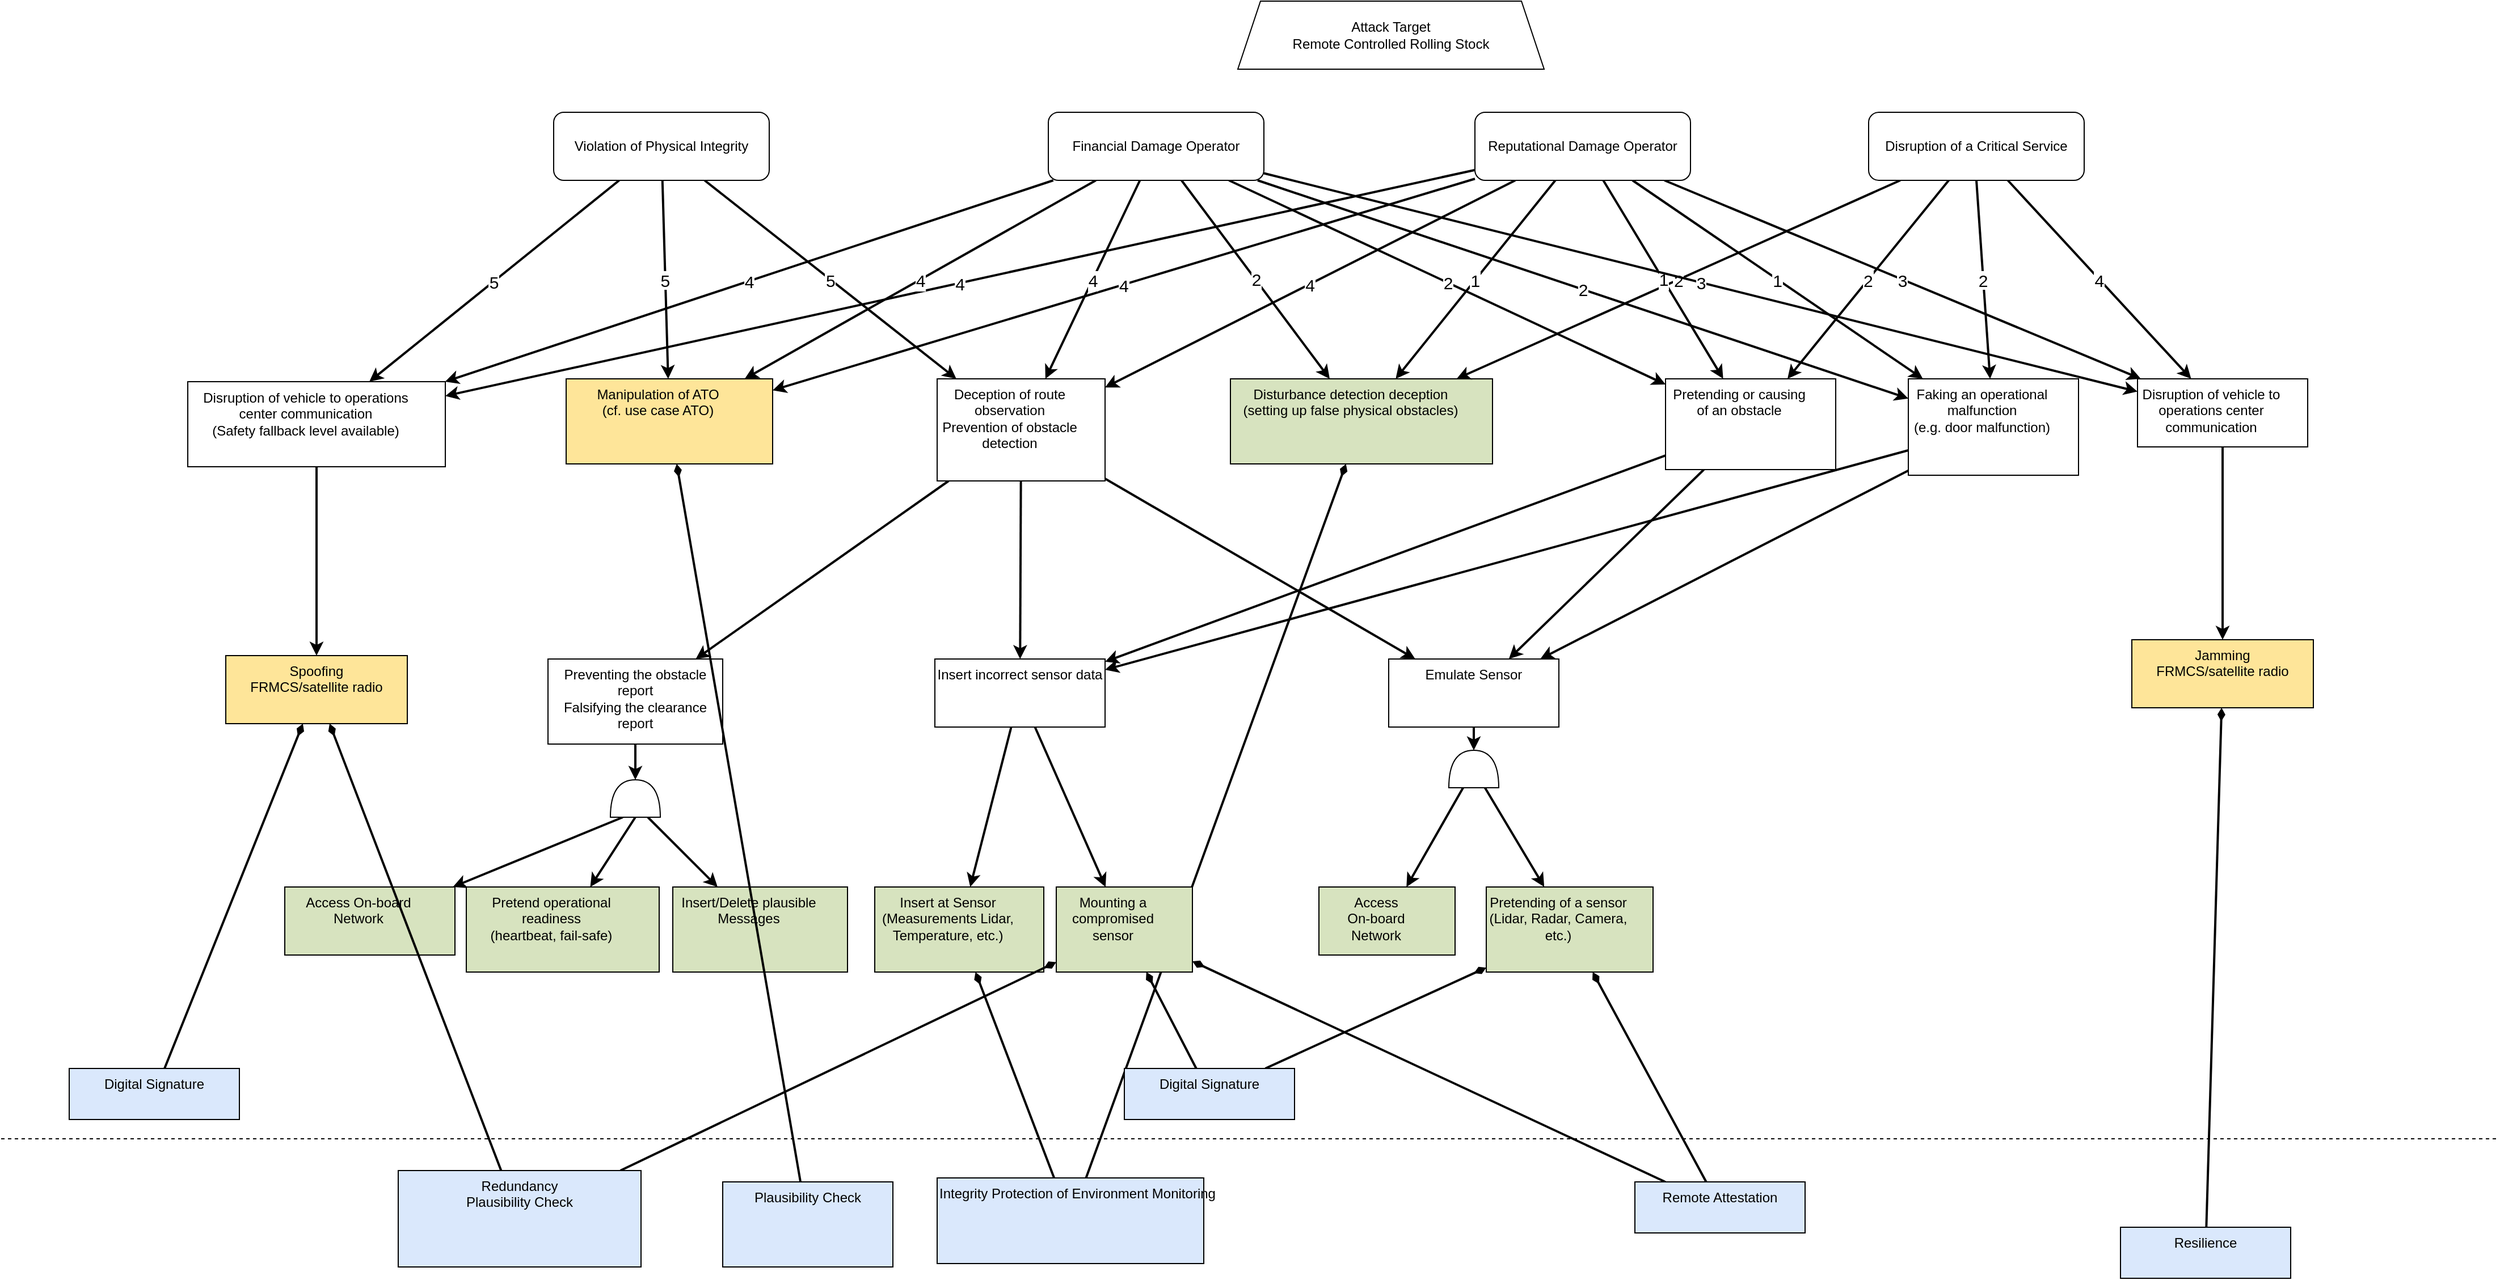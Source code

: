 <mxfile compressed="false" version="22.1.16" type="device">
  <diagram id="18T-zkGLtZhJzbRKgW8F" name="Seite-1">
    <mxGraphModel dx="1434" dy="836" grid="1" gridSize="10" guides="1" tooltips="1" connect="1" arrows="1" fold="1" page="1" pageScale="1" pageWidth="1169" pageHeight="827" math="0" shadow="0">
      <root>
        <object tooltip="" id="0">
          <ag_global_attributes>
            <ag_global_attribute name="Resources" value="" iconName="hammer" min="0" max="5" />
            <ag_global_attribute name="Knowledge" value="" iconName="lightbulb" min="0" max="5" />
            <ag_global_attribute name="Location" value="" iconName="map_pin_ellipse" min="0" max="1" />
            <ag_global_attribute name="Impact" value="" iconName="flame" min="0" max="5" />
          </ag_global_attributes>
          <ag_attributes />
          <ag_computed_attributes />
          <ag_aggregation_functions>
            <ag_aggregation_function name="default" id="6b1d22791hih8" default="activity_w;link" fn="function (collection) { &#10;    var result = null; &#10;    if (collection.childAttributes.length == 1) { &#10;        result = collection.childAttributes[0].attributes;&#10;        result._marking = collection.childAttributes[0].id;&#10;    } else { &#10;        var candidates = []; &#10;        var worstValue = 0; &#10;        collection.childAttributes.forEach(function(child) { &#10;            var value = parseInt(child.computedAttribute); &#10;            if (value &gt; worstValue) { &#10;                worstValue = value; &#10;                candidates = []; &#10;                candidates.push(child); &#10;            } else if (value == worstValue) { &#10;                candidates.push(child); &#10;            } &#10;        }); &#10;        var tiebreaker = function(candidates, name, max) { &#10;            var min_value = max; &#10;            candidates.forEach(function(node) { &#10;                min_value = Math.min(min_value, node.attributes[name]); &#10;            }); &#10;            result = []; &#10;            candidates.forEach(function(node) { &#10;                if (node.attributes[name] == min_value) { &#10;                    result.push(node); &#10;                } &#10;            }); &#10;            return result; &#10;        }; &#10;        if (candidates.length &gt; 1) { &#10;            candidates = tiebreaker(candidates, &quot;Resources&quot;, collection.globalAttributes[&quot;Resources&quot;].max); &#10;            if (candidates.length &gt; 1) { &#10;                candidates = tiebreaker(candidates, &quot;Knowledge&quot;, collection.globalAttributes[&quot;Knowledge&quot;].max); &#10;            } &#10;        } &#10;        result = candidates[0].attributes;&#10;        result._marking = candidates[0].id;&#10;    } &#10;    return result; &#10;}" />
            <ag_aggregation_function name="AND" id="gf0d4f199018" default="and" fn="function (collection) { &#10;    var result = {}; &#10;    var ids = [];&#10;    collection.childAttributes.forEach(function(child) { &#10;    for (var attribute in child.attributes) { &#10;            if (attribute in result) { &#10;                result[attribute] += parseInt(child.attributes[attribute]); &#10;            } else { &#10;                result[attribute] = parseInt(child.attributes[attribute]); &#10;            } &#10;        }&#10;        ids.push(child.id);&#10;    }); &#10;    for (var attribute in result) { &#10;        if (attribute in collection.globalAttributes) { &#10;            result[attribute] = Math.min(collection.globalAttributes[attribute].max, result[attribute]); &#10;        } &#10;    }&#10;    result._marking = ids.join(&quot;;&quot;);&#10;    return result; &#10;}" />
            <ag_aggregation_function name="Security Control" id="73f575i0ghij5" default="activity_g;activity_y" fn="function (collection) { &#10;    var result = {}; &#10;    for (var attribute in collection.localAttributes) { &#10;        result[attribute] = parseInt(collection.localAttributes[attribute]); &#10;    } &#10;    collection.childAttributes.forEach(function(child) { &#10;        for (var attribute in child.attributes) { &#10;            if (attribute in collection.globalAttributes) { &#10;                if (attribute in result) { &#10;                    result[attribute] += parseInt(child.attributes[attribute]); &#10;                } &#10;            } &#10;        } &#10;    }); &#10;    for (var attribute in result) { &#10;        if (attribute in collection.globalAttributes) { &#10;            result[attribute] = Math.min(collection.globalAttributes[attribute].max, result[attribute]); &#10;        } &#10;    } &#10;    return result; &#10;}" />
            <ag_aggregation_function name="Risk" id="egf49jfgj408" default="consequence" fn="function (collection) {  &#10;    var maxRisk = &quot;L&quot;; &#10;    var matrix = [ &#10;        [&quot;L&quot;, &quot;L&quot;, &quot;L&quot;, &quot;L&quot;, &quot;L&quot;], &#10;        [&quot;L&quot;, &quot;L&quot;, &quot;M&quot;, &quot;M&quot;, &quot;M&quot;], &#10;        [&quot;L&quot;, &quot;M&quot;, &quot;M&quot;, &quot;S&quot;, &quot;S&quot;], &#10;        [&quot;L&quot;, &quot;M&quot;, &quot;S&quot;, &quot;V&quot;, &quot;V&quot;], &#10;        [&quot;L&quot;, &quot;M&quot;, &quot;S&quot;, &quot;V&quot;, &quot;V&quot;], &#10;    ];&#10;    var updatedImpacts = [];&#10;    var ids = [];&#10; &#10;    var compareRisk = function(risk1, risk2) { &#10;        /*&#10;        * Returns:&#10;        *  - Null: if one of the parameters is not a character representing a risk&#10;        *  - Negativ integer: if risk1 &lt; risk2&#10;        *  - Zero: if risks are equal&#10;        *  - Positive integer: if risk1 &gt; risk2&#10;        */&#10;        var values = [&quot;L&quot;, &quot;M&quot;, &quot;S&quot;, &quot;V&quot;]; &#10;        var index_risk1 = values.indexOf(risk1); &#10;        var index_risk2 = values.indexOf(risk2); &#10; &#10;        if (index_risk1 == -1 || index_risk2 == -1) { &#10;            return null; &#10;        } &#10;        return index_risk1 - index_risk2; &#10; &#10;    } &#10;     &#10;    collection.childAttributes.forEach(function(child) {  &#10;        var impact = 1;  &#10;        if (child.edgeWeight !== null) {  &#10;            impact = parseInt(child.edgeWeight);  &#10;        }&#10;        var _impact = parseInt(child.attributes._impact) || 0;&#10;        impact = Math.max(impact - _impact, 1);&#10;        updatedImpacts.push(child.id + ':' + impact);&#10;        var af = parseInt(child.computedAttribute) || parseInt(child.attributes._af);&#10;        risk = matrix[af - 1][impact - 1];&#10;        result = compareRisk(risk, maxRisk);&#10;        if (result &gt; 0) { &#10;            maxRisk = risk;&#10;            ids = [child.id];&#10;        } else if (result == 0){&#10;            ids.push(child.id);&#10;        }&#10;    });  &#10;  &#10;    var result = {'_risk': maxRisk, &quot;_marking&quot;: ids.join(&quot;;&quot;)};&#10;    if (updatedImpacts.length &gt; 0) {&#10;        result._weight = updatedImpacts.join(';');&#10;    }&#10;    return result;&#10;}" />
            <ag_aggregation_function name="Impact" id="397423adceb0f" default="" fn="function(collection) {&#10;    var impact = 0;&#10;    var result = {}&#10;    &#10;    collection.childAttributes.forEach(function(child) {&#10;        if (&quot;Impact&quot; in child.attributes) {&#10;            impact += parseInt(child.attributes[&quot;Impact&quot;]);&#10;        } else if (&quot;Resources&quot; in child.attributes &amp;&amp; &quot;Knowledge&quot; in child.attributes &amp;&amp; &quot;Location&quot; in child.attributes) {&#10;            result._af = child.computedAttribute&#10;            result._marking = child.id;&#10;        }&#10;    });&#10;    result._impact = Math.min(impact, collection.globalAttributes[&quot;Impact&quot;].max);&#10;    &#10;    return result;&#10;}" />
          </ag_aggregation_functions>
          <ag_computed_attributes_functions>
            <ag_computed_attributes_function name="default" id="dbg60ff69g9a" default="activity_w;activity_g;activity_y" fn="function (collection) { &#10;    var colorMatrix = {&#10;        5: {&quot;fillColor&quot;: &quot;#cc0000&quot;, &quot;fontColor&quot;: &quot;#ffffff&quot;},&#10;        4: {&quot;fillColor&quot;: &quot;#ff4000&quot;, &quot;fontColor&quot;: &quot;#ffffff&quot;},&#10;        3: {&quot;fillColor&quot;: &quot;#ffdd00&quot;, &quot;fontColor&quot;: &quot;#000000&quot;},&#10;        2: {&quot;fillColor&quot;: &quot;#d4ff00&quot;, &quot;fontColor&quot;: &quot;#000000&quot;},&#10;        1: {&quot;fillColor&quot;: &quot;#40ff00&quot;, &quot;fontColor&quot;: &quot;#000000&quot;}&#10;    }&#10;    var matrix = [ &#10;        [5, 5, 4, 3, 2], &#10;        [5, 4, 4, 3, 2], &#10;        [5, 4, 4, 3, 2], &#10;        [4, 3, 3, 2, 1], &#10;        [3, 2, 2, 1, 1], &#10;    ];&#10;    var result = {};&#10;    &#10;    if (&quot;Knowledge&quot; in collection.cellAttributes &amp;&amp; &quot;Resources&quot; in collection.cellAttributes) {&#10;        var knowledgeIndex = parseInt(collection.cellAttributes[&quot;Knowledge&quot;]) - 1; &#10;        var resourcesIndex = parseInt(collection.cellAttributes[&quot;Resources&quot;]) - 1;&#10;        &#10;        var value = Math.min(5, &#10;            Math.max(collection.globalAttributes[&quot;Location&quot;].max, &#10;                Math.max( matrix[knowledgeIndex][resourcesIndex] - parseInt(collection.cellAttributes[&quot;Location&quot;])) &#10;            ));&#10;        result = colorMatrix[value] || result;&#10;        result[&quot;value&quot;] = value;&#10;    }&#10;    &#10;    return result;&#10;}" />
            <ag_computed_attributes_function name="Risk" id="6c831697g9i0a" default="" fn="function(collection){&#10;    var riskMatrix = {&#10;        &quot;V&quot;: {&quot;fillColor&quot;: &quot;#cc0000&quot;, &quot;fontColor&quot;: &quot;#ffffff&quot;},&#10;        &quot;S&quot;: {&quot;fillColor&quot;: &quot;#ff4000&quot;, &quot;fontColor&quot;: &quot;#ffffff&quot;},&#10;        &quot;M&quot;: {&quot;fillColor&quot;: &quot;#ffdd00&quot;, &quot;fontColor&quot;: &quot;#000000&quot;},&#10;        &quot;L&quot;: {&quot;fillColor&quot;: &quot;#40ff00&quot;, &quot;fontColor&quot;: &quot;#000000&quot;},&#10;    };&#10;    var result = {};&#10;    &#10;    if (&quot;_risk&quot; in collection.cellAttributes) {&#10;        var risk = collection.cellAttributes[&quot;_risk&quot;];&#10;        result = riskMatrix[risk] || result;&#10;        result[&quot;value&quot;] = risk;&#10;    }&#10;    &#10;    return result; &#10;}" />
          </ag_computed_attributes_functions>
          <mxCell />
        </object>
        <object id="1">
          <ag_attributes />
          <ag_computed_attributes />
          <mxCell parent="0" />
        </object>
        <object label="Attack Target&#10;Remote Controlled Rolling Stock" id="mxATmi012RiIu9O2vkhX-1">
          <ag_attributes />
          <ag_computed_attributes />
          <mxCell style="shape=trapezoid;perimeter=trapezoidPerimeter;whiteSpace=wrap;fixedSize=1;" parent="1" vertex="1">
            <mxGeometry x="1150" y="37" width="270" height="60" as="geometry" />
          </mxCell>
        </object>
        <object id="jjqHPBLe786R-txHyVQs-14">
          <ag_attributes />
          <ag_computed_attributes />
          <mxCell style="edgeStyle=none;rounded=0;orthogonalLoop=1;jettySize=auto;html=1;strokeWidth=2;startArrow=diamondThin;startFill=1;endArrow=none;endFill=0;strokeColor=#000000;" parent="1" source="mxATmi012RiIu9O2vkhX-2" target="jjqHPBLe786R-txHyVQs-13" edge="1">
            <mxGeometry relative="1" as="geometry" />
          </mxCell>
        </object>
        <object label="Disturbance detection deception (setting up false physical obstacles)" Resources="1" Knowledge="1" Location="1" id="mxATmi012RiIu9O2vkhX-2">
          <ag_attributes label="NaN" Resources="4" Knowledge="3" Location="1" />
          <ag_computed_attributes fillColor="#d4ff00" fontColor="#000000" value="2" />
          <ag_computed_attributes_function_reference ag_computed_attributes_function_reference="dbg60ff69g9a" />
          <ag_aggregation_function_reference ag_aggregation_function_reference="73f575i0ghij5" />
          <mxCell style="rounded=0;whiteSpace=wrap;fillColor=#d7e3bf;shape=attackgraphs.node;verticalAlign=top;spacingRight=20;" parent="1" vertex="1">
            <mxGeometry x="1143.5" y="370" width="231" height="75" as="geometry" />
          </mxCell>
        </object>
        <object id="C86PUB9HSNDWb6o74AGg-10">
          <ag_attributes />
          <ag_computed_attributes />
          <mxCell style="edgeStyle=none;rounded=0;orthogonalLoop=1;jettySize=auto;html=1;strokeWidth=2;strokeColor=#000000;" parent="1" source="mxATmi012RiIu9O2vkhX-3" target="mxATmi012RiIu9O2vkhX-34" edge="1">
            <mxGeometry relative="1" as="geometry" />
          </mxCell>
        </object>
        <object id="C86PUB9HSNDWb6o74AGg-11">
          <ag_attributes />
          <ag_computed_attributes />
          <mxCell style="edgeStyle=none;rounded=0;orthogonalLoop=1;jettySize=auto;html=1;strokeWidth=2;strokeColor=#000000;" parent="1" source="mxATmi012RiIu9O2vkhX-3" target="_hXKhvRjGUk6XDiFUar--5" edge="1">
            <mxGeometry relative="1" as="geometry" />
          </mxCell>
        </object>
        <object label="Faking an operational malfunction&#10;(e.g. door malfunction)" id="mxATmi012RiIu9O2vkhX-3">
          <ag_attributes label="NaN" Resources="5" Knowledge="5" Location="0" _marking="mxATmi012RiIu9O2vkhX-34" />
          <ag_computed_attributes fillColor="#40ff00" fontColor="#000000" value="1" />
          <ag_aggregation_function_reference ag_aggregation_function_reference="6b1d22791hih8" />
          <ag_computed_attributes_function_reference ag_computed_attributes_function_reference="dbg60ff69g9a" />
          <mxCell style="rounded=0;whiteSpace=wrap;shape=attackgraphs.node;verticalAlign=top;spacingRight=20;" parent="1" vertex="1">
            <mxGeometry x="1741" y="370" width="150" height="85" as="geometry" />
          </mxCell>
        </object>
        <object id="mxATmi012RiIu9O2vkhX-33">
          <ag_attributes />
          <ag_computed_attributes />
          <mxCell style="edgeStyle=none;rounded=0;orthogonalLoop=1;jettySize=auto;strokeWidth=2;strokeColor=#000000;" parent="1" source="mxATmi012RiIu9O2vkhX-4" target="mxATmi012RiIu9O2vkhX-32" edge="1">
            <mxGeometry relative="1" as="geometry" />
          </mxCell>
        </object>
        <object label="Disruption of vehicle to operations center communication&#10;(Safety fallback level available)" id="mxATmi012RiIu9O2vkhX-4">
          <ag_attributes label="NaN" Resources="5" Knowledge="5" Location="1" _marking="mxATmi012RiIu9O2vkhX-32" />
          <ag_computed_attributes fillColor="#40ff00" fontColor="#000000" value="1" />
          <ag_aggregation_function_reference ag_aggregation_function_reference="6b1d22791hih8" />
          <ag_computed_attributes_function_reference ag_computed_attributes_function_reference="dbg60ff69g9a" />
          <mxCell style="rounded=0;whiteSpace=wrap;shape=attackgraphs.node;verticalAlign=top;spacingRight=20;" parent="1" vertex="1">
            <mxGeometry x="224.5" y="372.5" width="227" height="75" as="geometry" />
          </mxCell>
        </object>
        <object id="mxATmi012RiIu9O2vkhX-31">
          <ag_attributes />
          <ag_computed_attributes />
          <mxCell style="edgeStyle=none;rounded=0;orthogonalLoop=1;jettySize=auto;strokeWidth=2;strokeColor=#000000;" parent="1" source="mxATmi012RiIu9O2vkhX-5" target="mxATmi012RiIu9O2vkhX-30" edge="1">
            <mxGeometry relative="1" as="geometry" />
          </mxCell>
        </object>
        <object label="Disruption of vehicle to operations center communication" id="mxATmi012RiIu9O2vkhX-5">
          <ag_attributes label="NaN" Resources="4" Knowledge="5" Location="1" _marking="mxATmi012RiIu9O2vkhX-30" />
          <ag_computed_attributes fillColor="#40ff00" fontColor="#000000" value="1" />
          <ag_aggregation_function_reference ag_aggregation_function_reference="6b1d22791hih8" />
          <ag_computed_attributes_function_reference ag_computed_attributes_function_reference="dbg60ff69g9a" />
          <mxCell style="rounded=0;whiteSpace=wrap;shape=attackgraphs.node;verticalAlign=top;spacingRight=20;" parent="1" vertex="1">
            <mxGeometry x="1943" y="370" width="150" height="60" as="geometry" />
          </mxCell>
        </object>
        <object label="2" id="mxATmi012RiIu9O2vkhX-7">
          <ag_attributes />
          <ag_computed_attributes />
          <mxCell style="rounded=0;orthogonalLoop=1;jettySize=auto;exitX=0.5;exitY=1;exitDx=0;exitDy=0;strokeWidth=2;fontSize=15;strokeColor=#000000;" parent="1" source="mxATmi012RiIu9O2vkhX-6" target="mxATmi012RiIu9O2vkhX-3" edge="1">
            <mxGeometry relative="1" as="geometry" />
          </mxCell>
        </object>
        <object label="2" id="mxATmi012RiIu9O2vkhX-11">
          <ag_attributes />
          <ag_computed_attributes />
          <mxCell style="edgeStyle=none;rounded=0;orthogonalLoop=1;jettySize=auto;strokeWidth=2;fontSize=15;strokeColor=#000000;" parent="1" source="mxATmi012RiIu9O2vkhX-6" target="mxATmi012RiIu9O2vkhX-2" edge="1">
            <mxGeometry relative="1" as="geometry" />
          </mxCell>
        </object>
        <object label="4" id="mxATmi012RiIu9O2vkhX-12">
          <ag_attributes />
          <ag_computed_attributes />
          <mxCell style="edgeStyle=none;rounded=0;orthogonalLoop=1;jettySize=auto;strokeWidth=2;fontSize=15;strokeColor=#000000;" parent="1" source="mxATmi012RiIu9O2vkhX-6" target="mxATmi012RiIu9O2vkhX-5" edge="1">
            <mxGeometry relative="1" as="geometry">
              <mxPoint x="1182" y="367" as="targetPoint" />
            </mxGeometry>
          </mxCell>
        </object>
        <object label="2" id="mxATmi012RiIu9O2vkhX-40">
          <ag_attributes />
          <ag_computed_attributes />
          <mxCell style="edgeStyle=none;rounded=0;orthogonalLoop=1;jettySize=auto;strokeWidth=2;fontSize=15;strokeColor=#000000;" parent="1" source="mxATmi012RiIu9O2vkhX-6" target="mxATmi012RiIu9O2vkhX-39" edge="1">
            <mxGeometry relative="1" as="geometry" />
          </mxCell>
        </object>
        <object label="Disruption of a Critical Service" id="mxATmi012RiIu9O2vkhX-6">
          <ag_attributes _risk="L" _marking="mxATmi012RiIu9O2vkhX-3;mxATmi012RiIu9O2vkhX-2;mxATmi012RiIu9O2vkhX-5;mxATmi012RiIu9O2vkhX-39" _weight="mxATmi012RiIu9O2vkhX-3:2;mxATmi012RiIu9O2vkhX-2:2;mxATmi012RiIu9O2vkhX-5:4;mxATmi012RiIu9O2vkhX-39:2" />
          <ag_computed_attributes fillColor="#40ff00" fontColor="#000000" value="L" />
          <ag_aggregation_function_reference ag_aggregation_function_reference="egf49jfgj408" />
          <ag_computed_attributes_function_reference ag_computed_attributes_function_reference="6c831697g9i0a" />
          <mxCell style="rounded=1;whiteSpace=wrap;shape=attackgraphs.node;" parent="1" vertex="1">
            <mxGeometry x="1706" y="135" width="190" height="60" as="geometry" />
          </mxCell>
        </object>
        <object label="" id="mxATmi012RiIu9O2vkhX-35">
          <ag_attributes />
          <ag_computed_attributes />
          <mxCell style="edgeStyle=none;rounded=0;orthogonalLoop=1;jettySize=auto;strokeWidth=2;strokeColor=#000000;" parent="1" source="mxATmi012RiIu9O2vkhX-8" target="mxATmi012RiIu9O2vkhX-34" edge="1">
            <mxGeometry relative="1" as="geometry" />
          </mxCell>
        </object>
        <object id="mxATmi012RiIu9O2vkhX-37">
          <ag_attributes />
          <ag_computed_attributes />
          <mxCell style="edgeStyle=none;rounded=0;orthogonalLoop=1;jettySize=auto;strokeWidth=2;strokeColor=#000000;" parent="1" source="mxATmi012RiIu9O2vkhX-8" target="mxATmi012RiIu9O2vkhX-36" edge="1">
            <mxGeometry relative="1" as="geometry" />
          </mxCell>
        </object>
        <object label="" id="_hXKhvRjGUk6XDiFUar--6">
          <ag_attributes />
          <ag_computed_attributes />
          <mxCell style="edgeStyle=none;rounded=0;orthogonalLoop=1;jettySize=auto;strokeWidth=2;strokeColor=#000000;" parent="1" source="mxATmi012RiIu9O2vkhX-8" target="_hXKhvRjGUk6XDiFUar--5" edge="1">
            <mxGeometry relative="1" as="geometry" />
          </mxCell>
        </object>
        <object label="Deception of route observation&#10;Prevention of obstacle detection" id="mxATmi012RiIu9O2vkhX-8">
          <ag_attributes label="NaN" Resources="5" Knowledge="5" Location="0" _marking="mxATmi012RiIu9O2vkhX-34" />
          <ag_computed_attributes fillColor="#40ff00" fontColor="#000000" value="1" />
          <ag_aggregation_function_reference ag_aggregation_function_reference="6b1d22791hih8" />
          <ag_computed_attributes_function_reference ag_computed_attributes_function_reference="dbg60ff69g9a" />
          <mxCell style="rounded=0;whiteSpace=wrap;shape=attackgraphs.node;verticalAlign=top;spacingRight=20;" parent="1" vertex="1">
            <mxGeometry x="885" y="370" width="148" height="90" as="geometry" />
          </mxCell>
        </object>
        <object label="5" id="mxATmi012RiIu9O2vkhX-10">
          <ag_attributes />
          <ag_computed_attributes />
          <mxCell style="edgeStyle=none;rounded=0;orthogonalLoop=1;jettySize=auto;strokeWidth=2;fontSize=15;strokeColor=#000000;" parent="1" source="mxATmi012RiIu9O2vkhX-9" target="mxATmi012RiIu9O2vkhX-8" edge="1">
            <mxGeometry relative="1" as="geometry" />
          </mxCell>
        </object>
        <object label="5" id="mxATmi012RiIu9O2vkhX-13">
          <ag_attributes />
          <ag_computed_attributes />
          <mxCell style="edgeStyle=none;rounded=0;orthogonalLoop=1;jettySize=auto;strokeWidth=2;fontSize=15;strokeColor=#000000;" parent="1" source="mxATmi012RiIu9O2vkhX-9" target="mxATmi012RiIu9O2vkhX-4" edge="1">
            <mxGeometry relative="1" as="geometry" />
          </mxCell>
        </object>
        <object label="5" id="mxATmi012RiIu9O2vkhX-20">
          <ag_attributes />
          <ag_computed_attributes />
          <mxCell style="edgeStyle=none;rounded=0;orthogonalLoop=1;jettySize=auto;strokeWidth=2;fontSize=15;strokeColor=#000000;" parent="1" source="mxATmi012RiIu9O2vkhX-9" target="mxATmi012RiIu9O2vkhX-19" edge="1">
            <mxGeometry relative="1" as="geometry" />
          </mxCell>
        </object>
        <object label="Violation of Physical Integrity" id="mxATmi012RiIu9O2vkhX-9">
          <ag_attributes _risk="L" _marking="mxATmi012RiIu9O2vkhX-8;mxATmi012RiIu9O2vkhX-4;mxATmi012RiIu9O2vkhX-19" _weight="mxATmi012RiIu9O2vkhX-8:5;mxATmi012RiIu9O2vkhX-4:5;mxATmi012RiIu9O2vkhX-19:5" />
          <ag_computed_attributes fillColor="#40ff00" fontColor="#000000" value="L" />
          <ag_aggregation_function_reference ag_aggregation_function_reference="egf49jfgj408" />
          <ag_computed_attributes_function_reference ag_computed_attributes_function_reference="6c831697g9i0a" />
          <mxCell style="rounded=1;whiteSpace=wrap;shape=attackgraphs.node;" parent="1" vertex="1">
            <mxGeometry x="547" y="135" width="190" height="60" as="geometry" />
          </mxCell>
        </object>
        <object label="Manipulation of ATO&#10;(cf. use case ATO)" Resources="2" Knowledge="4" Location="0" id="mxATmi012RiIu9O2vkhX-19">
          <ag_attributes label="NaN" Resources="4" Knowledge="5" Location="0" />
          <ag_computed_attributes fillColor="#40ff00" fontColor="#000000" value="1" />
          <ag_computed_attributes_function_reference ag_computed_attributes_function_reference="dbg60ff69g9a" />
          <ag_aggregation_function_reference ag_aggregation_function_reference="73f575i0ghij5" />
          <mxCell style="rounded=0;whiteSpace=wrap;fillColor=#fee599;shape=attackgraphs.node;verticalAlign=top;spacingRight=20;" parent="1" vertex="1">
            <mxGeometry x="558" y="370" width="182" height="75" as="geometry" />
          </mxCell>
        </object>
        <object label="4" id="mxATmi012RiIu9O2vkhX-22">
          <ag_attributes />
          <ag_computed_attributes />
          <mxCell style="edgeStyle=none;rounded=0;orthogonalLoop=1;jettySize=auto;strokeWidth=2;fontSize=15;strokeColor=#000000;" parent="1" source="mxATmi012RiIu9O2vkhX-21" target="mxATmi012RiIu9O2vkhX-4" edge="1">
            <mxGeometry relative="1" as="geometry" />
          </mxCell>
        </object>
        <object label="4" id="mxATmi012RiIu9O2vkhX-23">
          <ag_attributes />
          <ag_computed_attributes />
          <mxCell style="edgeStyle=none;rounded=0;orthogonalLoop=1;jettySize=auto;strokeWidth=2;fontSize=15;strokeColor=#000000;" parent="1" source="mxATmi012RiIu9O2vkhX-21" target="mxATmi012RiIu9O2vkhX-19" edge="1">
            <mxGeometry relative="1" as="geometry" />
          </mxCell>
        </object>
        <object label="4" id="mxATmi012RiIu9O2vkhX-24">
          <ag_attributes />
          <ag_computed_attributes />
          <mxCell style="edgeStyle=none;rounded=0;orthogonalLoop=1;jettySize=auto;strokeWidth=2;fontSize=15;strokeColor=#000000;" parent="1" source="mxATmi012RiIu9O2vkhX-21" target="mxATmi012RiIu9O2vkhX-8" edge="1">
            <mxGeometry relative="1" as="geometry" />
          </mxCell>
        </object>
        <object label="1" id="mxATmi012RiIu9O2vkhX-25">
          <ag_attributes />
          <ag_computed_attributes />
          <mxCell style="edgeStyle=none;rounded=0;orthogonalLoop=1;jettySize=auto;strokeWidth=2;fontSize=15;strokeColor=#000000;" parent="1" source="mxATmi012RiIu9O2vkhX-21" target="mxATmi012RiIu9O2vkhX-2" edge="1">
            <mxGeometry relative="1" as="geometry" />
          </mxCell>
        </object>
        <object label="1" id="mxATmi012RiIu9O2vkhX-26">
          <ag_attributes />
          <ag_computed_attributes />
          <mxCell style="edgeStyle=none;rounded=0;orthogonalLoop=1;jettySize=auto;strokeWidth=2;fontSize=15;strokeColor=#000000;" parent="1" source="mxATmi012RiIu9O2vkhX-21" target="mxATmi012RiIu9O2vkhX-3" edge="1">
            <mxGeometry relative="1" as="geometry" />
          </mxCell>
        </object>
        <object label="3" id="mxATmi012RiIu9O2vkhX-27">
          <ag_attributes />
          <ag_computed_attributes />
          <mxCell style="edgeStyle=none;rounded=0;orthogonalLoop=1;jettySize=auto;strokeWidth=2;fontSize=15;strokeColor=#000000;" parent="1" source="mxATmi012RiIu9O2vkhX-21" target="mxATmi012RiIu9O2vkhX-5" edge="1">
            <mxGeometry relative="1" as="geometry" />
          </mxCell>
        </object>
        <object label="1" id="C86PUB9HSNDWb6o74AGg-5">
          <ag_attributes />
          <ag_computed_attributes />
          <mxCell style="rounded=0;orthogonalLoop=1;jettySize=auto;html=1;strokeWidth=2;fontSize=15;strokeColor=#000000;" parent="1" source="mxATmi012RiIu9O2vkhX-21" target="mxATmi012RiIu9O2vkhX-39" edge="1">
            <mxGeometry relative="1" as="geometry" />
          </mxCell>
        </object>
        <object label="Reputational Damage Operator" id="mxATmi012RiIu9O2vkhX-21">
          <ag_attributes _risk="L" _marking="mxATmi012RiIu9O2vkhX-4;mxATmi012RiIu9O2vkhX-19;mxATmi012RiIu9O2vkhX-8;mxATmi012RiIu9O2vkhX-2;mxATmi012RiIu9O2vkhX-3;mxATmi012RiIu9O2vkhX-5;mxATmi012RiIu9O2vkhX-39" _weight="mxATmi012RiIu9O2vkhX-4:4;mxATmi012RiIu9O2vkhX-19:4;mxATmi012RiIu9O2vkhX-8:4;mxATmi012RiIu9O2vkhX-2:1;mxATmi012RiIu9O2vkhX-3:1;mxATmi012RiIu9O2vkhX-5:3;mxATmi012RiIu9O2vkhX-39:1" />
          <ag_computed_attributes fillColor="#40ff00" fontColor="#000000" value="L" />
          <ag_aggregation_function_reference ag_aggregation_function_reference="egf49jfgj408" />
          <ag_computed_attributes_function_reference ag_computed_attributes_function_reference="6c831697g9i0a" />
          <mxCell style="rounded=1;whiteSpace=wrap;shape=attackgraphs.node;" parent="1" vertex="1">
            <mxGeometry x="1359" y="135" width="190" height="60" as="geometry" />
          </mxCell>
        </object>
        <object id="jjqHPBLe786R-txHyVQs-3">
          <ag_attributes />
          <ag_computed_attributes />
          <mxCell style="rounded=0;orthogonalLoop=1;jettySize=auto;html=1;strokeWidth=2;startArrow=diamondThin;startFill=1;endArrow=none;endFill=0;strokeColor=#000000;" parent="1" source="mxATmi012RiIu9O2vkhX-30" target="jjqHPBLe786R-txHyVQs-1" edge="1">
            <mxGeometry relative="1" as="geometry" />
          </mxCell>
        </object>
        <object label="Jamming&#10;FRMCS/satellite radio" Resources="2" Knowledge="2" Location="1" id="mxATmi012RiIu9O2vkhX-30">
          <ag_attributes label="NaN" Resources="4" Knowledge="5" Location="1" />
          <ag_computed_attributes fillColor="#40ff00" fontColor="#000000" value="1" />
          <ag_computed_attributes_function_reference ag_computed_attributes_function_reference="dbg60ff69g9a" />
          <ag_aggregation_function_reference ag_aggregation_function_reference="73f575i0ghij5" />
          <mxCell style="rounded=0;whiteSpace=wrap;fillColor=#fee599;shape=attackgraphs.node;verticalAlign=top;" parent="1" vertex="1">
            <mxGeometry x="1938" y="600" width="160" height="60" as="geometry" />
          </mxCell>
        </object>
        <object id="jjqHPBLe786R-txHyVQs-6">
          <ag_attributes />
          <ag_computed_attributes />
          <mxCell style="edgeStyle=none;rounded=0;orthogonalLoop=1;jettySize=auto;html=1;strokeWidth=2;startArrow=diamondThin;startFill=1;endArrow=none;endFill=0;strokeColor=#000000;" parent="1" source="mxATmi012RiIu9O2vkhX-32" target="jjqHPBLe786R-txHyVQs-4" edge="1">
            <mxGeometry relative="1" as="geometry" />
          </mxCell>
        </object>
        <object label="Spoofing&#10;FRMCS/satellite radio" Resources="3" Knowledge="4" Location="1" id="mxATmi012RiIu9O2vkhX-32">
          <ag_attributes label="NaN" Resources="5" Knowledge="5" Location="1" />
          <ag_computed_attributes fillColor="#40ff00" fontColor="#000000" value="1" />
          <ag_computed_attributes_function_reference ag_computed_attributes_function_reference="dbg60ff69g9a" />
          <ag_aggregation_function_reference ag_aggregation_function_reference="73f575i0ghij5" />
          <mxCell style="rounded=0;whiteSpace=wrap;fillColor=#fee599;shape=attackgraphs.node;verticalAlign=top;" parent="1" vertex="1">
            <mxGeometry x="258" y="614" width="160" height="60" as="geometry" />
          </mxCell>
        </object>
        <object id="_hXKhvRjGUk6XDiFUar--2">
          <ag_attributes />
          <ag_computed_attributes />
          <mxCell style="rounded=0;orthogonalLoop=1;jettySize=auto;strokeWidth=2;strokeColor=#000000;" parent="1" source="mxATmi012RiIu9O2vkhX-34" target="_hXKhvRjGUk6XDiFUar--1" edge="1">
            <mxGeometry relative="1" as="geometry" />
          </mxCell>
        </object>
        <object id="_hXKhvRjGUk6XDiFUar--4">
          <ag_attributes />
          <ag_computed_attributes />
          <mxCell style="edgeStyle=none;rounded=0;orthogonalLoop=1;jettySize=auto;strokeWidth=2;strokeColor=#000000;" parent="1" source="mxATmi012RiIu9O2vkhX-34" target="_hXKhvRjGUk6XDiFUar--3" edge="1">
            <mxGeometry relative="1" as="geometry" />
          </mxCell>
        </object>
        <object label="Insert incorrect sensor data" id="mxATmi012RiIu9O2vkhX-34">
          <ag_attributes label="NaN" Resources="5" Knowledge="5" Location="0" _marking="_hXKhvRjGUk6XDiFUar--1" />
          <ag_computed_attributes fillColor="#40ff00" fontColor="#000000" value="1" />
          <ag_aggregation_function_reference ag_aggregation_function_reference="6b1d22791hih8" />
          <ag_computed_attributes_function_reference ag_computed_attributes_function_reference="dbg60ff69g9a" />
          <mxCell style="whiteSpace=wrap;rounded=0;shape=attackgraphs.node;verticalAlign=top;" parent="1" vertex="1">
            <mxGeometry x="883" y="617" width="150" height="60" as="geometry" />
          </mxCell>
        </object>
        <object id="mxATmi012RiIu9O2vkhX-44">
          <ag_attributes />
          <ag_computed_attributes />
          <mxCell style="edgeStyle=none;rounded=0;orthogonalLoop=1;jettySize=auto;strokeWidth=2;strokeColor=#000000;" parent="1" source="mxATmi012RiIu9O2vkhX-36" target="mxATmi012RiIu9O2vkhX-41" edge="1">
            <mxGeometry relative="1" as="geometry" />
          </mxCell>
        </object>
        <object label="Preventing the obstacle report&#10;Falsifying the clearance report" id="mxATmi012RiIu9O2vkhX-36">
          <ag_attributes label="NaN" Resources="5" Knowledge="5" Location="1" _marking="mxATmi012RiIu9O2vkhX-41" />
          <ag_computed_attributes fillColor="#40ff00" fontColor="#000000" value="1" />
          <ag_aggregation_function_reference ag_aggregation_function_reference="6b1d22791hih8" />
          <ag_computed_attributes_function_reference ag_computed_attributes_function_reference="dbg60ff69g9a" />
          <mxCell style="whiteSpace=wrap;rounded=0;shape=attackgraphs.node;verticalAlign=top;" parent="1" vertex="1">
            <mxGeometry x="542" y="617" width="154" height="75" as="geometry" />
          </mxCell>
        </object>
        <object id="C86PUB9HSNDWb6o74AGg-8">
          <ag_attributes />
          <ag_computed_attributes />
          <mxCell style="edgeStyle=none;rounded=0;orthogonalLoop=1;jettySize=auto;html=1;strokeWidth=2;strokeColor=#000000;" parent="1" source="mxATmi012RiIu9O2vkhX-39" target="mxATmi012RiIu9O2vkhX-34" edge="1">
            <mxGeometry relative="1" as="geometry" />
          </mxCell>
        </object>
        <object id="C86PUB9HSNDWb6o74AGg-9">
          <ag_attributes />
          <ag_computed_attributes />
          <mxCell style="edgeStyle=none;rounded=0;orthogonalLoop=1;jettySize=auto;html=1;strokeWidth=2;strokeColor=#000000;" parent="1" source="mxATmi012RiIu9O2vkhX-39" target="_hXKhvRjGUk6XDiFUar--5" edge="1">
            <mxGeometry relative="1" as="geometry" />
          </mxCell>
        </object>
        <object label="Pretending or causing of an obstacle" id="mxATmi012RiIu9O2vkhX-39">
          <ag_attributes label="NaN" Resources="5" Knowledge="5" Location="0" _marking="mxATmi012RiIu9O2vkhX-34" />
          <ag_computed_attributes fillColor="#40ff00" fontColor="#000000" value="1" />
          <ag_aggregation_function_reference ag_aggregation_function_reference="6b1d22791hih8" />
          <ag_computed_attributes_function_reference ag_computed_attributes_function_reference="dbg60ff69g9a" />
          <mxCell style="rounded=0;whiteSpace=wrap;shape=attackgraphs.node;verticalAlign=top;spacingRight=20;" parent="1" vertex="1">
            <mxGeometry x="1527" y="370" width="150" height="80" as="geometry" />
          </mxCell>
        </object>
        <object id="mxATmi012RiIu9O2vkhX-46">
          <ag_attributes />
          <ag_computed_attributes />
          <mxCell style="edgeStyle=none;rounded=0;orthogonalLoop=1;jettySize=auto;strokeWidth=2;exitX=0;exitY=0.5;exitDx=0;exitDy=0;exitPerimeter=0;strokeColor=#000000;" parent="1" source="mxATmi012RiIu9O2vkhX-41" target="mxATmi012RiIu9O2vkhX-45" edge="1">
            <mxGeometry relative="1" as="geometry" />
          </mxCell>
        </object>
        <object id="mxATmi012RiIu9O2vkhX-48">
          <ag_attributes />
          <ag_computed_attributes />
          <mxCell style="edgeStyle=none;rounded=0;orthogonalLoop=1;jettySize=auto;strokeWidth=2;exitX=0;exitY=0.75;exitDx=0;exitDy=0;exitPerimeter=0;strokeColor=#000000;" parent="1" source="mxATmi012RiIu9O2vkhX-41" target="mxATmi012RiIu9O2vkhX-47" edge="1">
            <mxGeometry relative="1" as="geometry" />
          </mxCell>
        </object>
        <object id="_hXKhvRjGUk6XDiFUar--17">
          <ag_attributes />
          <ag_computed_attributes />
          <mxCell style="edgeStyle=none;rounded=0;orthogonalLoop=1;jettySize=auto;strokeWidth=2;exitX=0;exitY=0.25;exitDx=0;exitDy=0;exitPerimeter=0;strokeColor=#000000;" parent="1" source="mxATmi012RiIu9O2vkhX-41" target="_hXKhvRjGUk6XDiFUar--16" edge="1">
            <mxGeometry relative="1" as="geometry" />
          </mxCell>
        </object>
        <object label="" id="mxATmi012RiIu9O2vkhX-41">
          <ag_attributes label="NaN" Resources="5" Knowledge="5" Location="1" _marking="mxATmi012RiIu9O2vkhX-45;mxATmi012RiIu9O2vkhX-47;_hXKhvRjGUk6XDiFUar--16" />
          <ag_computed_attributes />
          <ag_aggregation_function_reference ag_aggregation_function_reference="gf0d4f199018" />
          <mxCell style="shape=or;whiteSpace=wrap;rotation=-90;" parent="1" vertex="1">
            <mxGeometry x="602.5" y="718" width="33" height="44" as="geometry" />
          </mxCell>
        </object>
        <object label="Pretend operational readiness&#10;(heartbeat, fail-safe)" Resources="3" Knowledge="4" Location="0" id="mxATmi012RiIu9O2vkhX-45">
          <ag_attributes />
          <ag_computed_attributes fillColor="#ffdd00" fontColor="#000000" value="3" />
          <ag_computed_attributes_function_reference ag_computed_attributes_function_reference="dbg60ff69g9a" />
          <ag_aggregation_function_reference ag_aggregation_function_reference="6b1d22791hih8" />
          <mxCell style="whiteSpace=wrap;rounded=0;fillColor=#d7e3bf;shape=attackgraphs.node;verticalAlign=top;spacingRight=20;" parent="1" vertex="1">
            <mxGeometry x="470" y="818" width="170" height="75" as="geometry" />
          </mxCell>
        </object>
        <object id="jjqHPBLe786R-txHyVQs-11">
          <ag_attributes />
          <ag_computed_attributes />
          <mxCell style="edgeStyle=none;rounded=0;orthogonalLoop=1;jettySize=auto;html=1;strokeWidth=2;startArrow=diamondThin;startFill=1;endArrow=none;endFill=0;strokeColor=#000000;" parent="1" source="_hXKhvRjGUk6XDiFUar--1" target="jjqHPBLe786R-txHyVQs-13" edge="1">
            <mxGeometry relative="1" as="geometry">
              <mxPoint x="977.203" y="1078" as="targetPoint" />
            </mxGeometry>
          </mxCell>
        </object>
        <object label="Insert at Sensor&#10;(Measurements Lidar, Temperature, etc.)" Resources="2" Knowledge="3" Location="0" id="_hXKhvRjGUk6XDiFUar--1">
          <ag_attributes label="NaN" Resources="5" Knowledge="5" Location="0" />
          <ag_computed_attributes fillColor="#40ff00" fontColor="#000000" value="1" />
          <ag_computed_attributes_function_reference ag_computed_attributes_function_reference="dbg60ff69g9a" />
          <ag_aggregation_function_reference ag_aggregation_function_reference="73f575i0ghij5" />
          <mxCell style="whiteSpace=wrap;rounded=0;fillColor=#d7e3bf;shape=attackgraphs.node;verticalAlign=top;spacingRight=20;" parent="1" vertex="1">
            <mxGeometry x="830" y="818" width="149" height="75" as="geometry" />
          </mxCell>
        </object>
        <object id="jjqHPBLe786R-txHyVQs-12">
          <ag_attributes />
          <ag_computed_attributes />
          <mxCell style="edgeStyle=none;rounded=0;orthogonalLoop=1;jettySize=auto;html=1;strokeWidth=2;startArrow=diamondThin;startFill=1;endArrow=none;endFill=0;strokeColor=#000000;" parent="1" source="_hXKhvRjGUk6XDiFUar--3" target="jjqHPBLe786R-txHyVQs-5" edge="1">
            <mxGeometry relative="1" as="geometry" />
          </mxCell>
        </object>
        <object id="T7xIwARwnLmDRatkTJz6-1">
          <ag_attributes />
          <ag_computed_attributes />
          <mxCell style="rounded=0;orthogonalLoop=1;jettySize=auto;html=1;strokeWidth=2;endArrow=none;startArrow=diamondThin;startFill=1;endFill=0;strokeColor=#000000;" parent="1" source="_hXKhvRjGUk6XDiFUar--3" target="T7xIwARwnLmDRatkTJz6-7" edge="1">
            <mxGeometry relative="1" as="geometry" />
          </mxCell>
        </object>
        <object id="T7xIwARwnLmDRatkTJz6-6">
          <ag_attributes />
          <ag_computed_attributes />
          <mxCell style="edgeStyle=none;rounded=0;orthogonalLoop=1;jettySize=auto;html=1;strokeWidth=2;endArrow=none;startArrow=diamondThin;startFill=1;endFill=0;strokeColor=#000000;" parent="1" source="_hXKhvRjGUk6XDiFUar--3" target="T7xIwARwnLmDRatkTJz6-3" edge="1">
            <mxGeometry relative="1" as="geometry" />
          </mxCell>
        </object>
        <object label="Mounting a compromised sensor" Resources="2" Knowledge="2" Location="1" id="_hXKhvRjGUk6XDiFUar--3">
          <ag_attributes label="NaN" Resources="5" Knowledge="5" Location="1" />
          <ag_computed_attributes fillColor="#40ff00" fontColor="#000000" value="1" />
          <ag_computed_attributes_function_reference ag_computed_attributes_function_reference="dbg60ff69g9a" />
          <ag_aggregation_function_reference ag_aggregation_function_reference="73f575i0ghij5" />
          <mxCell style="whiteSpace=wrap;rounded=0;fillColor=#d7e3bf;shape=attackgraphs.node;verticalAlign=top;spacingRight=20;" parent="1" vertex="1">
            <mxGeometry x="990" y="818" width="120" height="75" as="geometry" />
          </mxCell>
        </object>
        <object id="_hXKhvRjGUk6XDiFUar--8">
          <ag_attributes />
          <ag_computed_attributes />
          <mxCell style="edgeStyle=none;rounded=0;orthogonalLoop=1;jettySize=auto;strokeWidth=2;strokeColor=#000000;" parent="1" source="_hXKhvRjGUk6XDiFUar--5" target="_hXKhvRjGUk6XDiFUar--7" edge="1">
            <mxGeometry relative="1" as="geometry" />
          </mxCell>
        </object>
        <object label="Emulate Sensor" Resources="" Knowledge="" Location="" id="_hXKhvRjGUk6XDiFUar--5">
          <ag_attributes label="NaN" Resources="5" Knowledge="5" Location="1" _marking="_hXKhvRjGUk6XDiFUar--7" />
          <ag_computed_attributes fillColor="#40ff00" fontColor="#000000" value="1" />
          <ag_aggregation_function_reference ag_aggregation_function_reference="6b1d22791hih8" />
          <ag_computed_attributes_function_reference ag_computed_attributes_function_reference="dbg60ff69g9a" />
          <mxCell style="whiteSpace=wrap;rounded=0;shape=attackgraphs.node;verticalAlign=top;" parent="1" vertex="1">
            <mxGeometry x="1283" y="617" width="150" height="60" as="geometry" />
          </mxCell>
        </object>
        <object label="" id="_hXKhvRjGUk6XDiFUar--12">
          <ag_attributes />
          <ag_computed_attributes />
          <mxCell style="edgeStyle=none;rounded=0;orthogonalLoop=1;jettySize=auto;strokeWidth=2;strokeColor=#000000;" parent="1" source="_hXKhvRjGUk6XDiFUar--7" target="_hXKhvRjGUk6XDiFUar--11" edge="1">
            <mxGeometry relative="1" as="geometry" />
          </mxCell>
        </object>
        <object label="" id="_hXKhvRjGUk6XDiFUar--14">
          <ag_attributes />
          <ag_computed_attributes />
          <mxCell style="edgeStyle=none;rounded=0;orthogonalLoop=1;jettySize=auto;strokeWidth=2;strokeColor=#000000;" parent="1" source="_hXKhvRjGUk6XDiFUar--7" target="_hXKhvRjGUk6XDiFUar--13" edge="1">
            <mxGeometry relative="1" as="geometry" />
          </mxCell>
        </object>
        <object label="" id="_hXKhvRjGUk6XDiFUar--7">
          <ag_attributes label="NaN" Resources="5" Knowledge="5" Location="1" _marking="_hXKhvRjGUk6XDiFUar--11;_hXKhvRjGUk6XDiFUar--13" />
          <ag_computed_attributes />
          <ag_aggregation_function_reference ag_aggregation_function_reference="gf0d4f199018" />
          <mxCell style="shape=or;whiteSpace=wrap;rotation=-90;" parent="1" vertex="1">
            <mxGeometry x="1341.5" y="692" width="33" height="44" as="geometry" />
          </mxCell>
        </object>
        <object label="Access&#10;On-board Network" Resources="3" Knowledge="4" Location="1" id="_hXKhvRjGUk6XDiFUar--11">
          <ag_attributes label="NaN" Resources="3" Knowledge="4" Location="1" />
          <ag_computed_attributes fillColor="#d4ff00" fontColor="#000000" value="2" />
          <ag_computed_attributes_function_reference ag_computed_attributes_function_reference="dbg60ff69g9a" />
          <ag_aggregation_function_reference ag_aggregation_function_reference="73f575i0ghij5" />
          <mxCell style="whiteSpace=wrap;rounded=0;fillColor=#d7e3bf;shape=attackgraphs.node;verticalAlign=top;spacingRight=20;" parent="1" vertex="1">
            <mxGeometry x="1221.5" y="818" width="120" height="60" as="geometry" />
          </mxCell>
        </object>
        <object id="T7xIwARwnLmDRatkTJz6-4">
          <ag_attributes />
          <ag_computed_attributes />
          <mxCell style="edgeStyle=none;rounded=0;orthogonalLoop=1;jettySize=auto;html=1;strokeWidth=2;endArrow=none;startArrow=diamondThin;startFill=1;endFill=0;strokeColor=#000000;" parent="1" source="_hXKhvRjGUk6XDiFUar--13" target="T7xIwARwnLmDRatkTJz6-3" edge="1">
            <mxGeometry relative="1" as="geometry" />
          </mxCell>
        </object>
        <object id="T7xIwARwnLmDRatkTJz6-5">
          <ag_attributes />
          <ag_computed_attributes />
          <mxCell style="edgeStyle=none;rounded=0;orthogonalLoop=1;jettySize=auto;html=1;strokeWidth=2;endArrow=none;startArrow=diamondThin;startFill=1;endFill=0;strokeColor=#000000;" parent="1" source="_hXKhvRjGUk6XDiFUar--13" target="T7xIwARwnLmDRatkTJz6-7" edge="1">
            <mxGeometry relative="1" as="geometry" />
          </mxCell>
        </object>
        <object label="Pretending of a sensor&#10;(Lidar, Radar, Camera, etc.)" Resources="2" Knowledge="3" Location="1" id="_hXKhvRjGUk6XDiFUar--13">
          <ag_attributes label="NaN" Resources="5" Knowledge="5" Location="1" />
          <ag_computed_attributes fillColor="#40ff00" fontColor="#000000" value="1" />
          <ag_computed_attributes_function_reference ag_computed_attributes_function_reference="dbg60ff69g9a" />
          <ag_aggregation_function_reference ag_aggregation_function_reference="73f575i0ghij5" />
          <mxCell style="whiteSpace=wrap;rounded=0;fillColor=#d7e3bf;shape=attackgraphs.node;verticalAlign=top;spacingRight=20;" parent="1" vertex="1">
            <mxGeometry x="1369" y="818" width="147" height="75" as="geometry" />
          </mxCell>
        </object>
        <object label="4" id="C86PUB9HSNDWb6o74AGg-12">
          <ag_attributes />
          <ag_computed_attributes />
          <mxCell style="edgeStyle=none;rounded=0;orthogonalLoop=1;jettySize=auto;html=1;strokeWidth=2;fontSize=15;strokeColor=#000000;" parent="1" source="C86PUB9HSNDWb6o74AGg-6" target="mxATmi012RiIu9O2vkhX-4" edge="1">
            <mxGeometry relative="1" as="geometry" />
          </mxCell>
        </object>
        <object label="4" id="C86PUB9HSNDWb6o74AGg-13">
          <ag_attributes />
          <ag_computed_attributes />
          <mxCell style="edgeStyle=none;rounded=0;orthogonalLoop=1;jettySize=auto;html=1;strokeWidth=2;fontSize=15;strokeColor=#000000;" parent="1" source="C86PUB9HSNDWb6o74AGg-6" target="mxATmi012RiIu9O2vkhX-19" edge="1">
            <mxGeometry relative="1" as="geometry" />
          </mxCell>
        </object>
        <object label="4" id="C86PUB9HSNDWb6o74AGg-14">
          <ag_attributes />
          <ag_computed_attributes />
          <mxCell style="edgeStyle=none;rounded=0;orthogonalLoop=1;jettySize=auto;html=1;strokeWidth=2;fontSize=15;strokeColor=#000000;" parent="1" source="C86PUB9HSNDWb6o74AGg-6" target="mxATmi012RiIu9O2vkhX-8" edge="1">
            <mxGeometry relative="1" as="geometry" />
          </mxCell>
        </object>
        <object label="2" id="C86PUB9HSNDWb6o74AGg-15">
          <ag_attributes />
          <ag_computed_attributes />
          <mxCell style="edgeStyle=none;rounded=0;orthogonalLoop=1;jettySize=auto;html=1;strokeWidth=2;fontSize=15;strokeColor=#000000;" parent="1" source="C86PUB9HSNDWb6o74AGg-6" target="mxATmi012RiIu9O2vkhX-2" edge="1">
            <mxGeometry relative="1" as="geometry" />
          </mxCell>
        </object>
        <object label="2" id="C86PUB9HSNDWb6o74AGg-16">
          <ag_attributes />
          <ag_computed_attributes />
          <mxCell style="edgeStyle=none;rounded=0;orthogonalLoop=1;jettySize=auto;html=1;strokeWidth=2;fontSize=15;strokeColor=#000000;" parent="1" source="C86PUB9HSNDWb6o74AGg-6" target="mxATmi012RiIu9O2vkhX-39" edge="1">
            <mxGeometry relative="1" as="geometry" />
          </mxCell>
        </object>
        <object label="2" id="C86PUB9HSNDWb6o74AGg-17">
          <ag_attributes />
          <ag_computed_attributes />
          <mxCell style="edgeStyle=none;rounded=0;orthogonalLoop=1;jettySize=auto;html=1;strokeWidth=2;fontSize=15;strokeColor=#000000;" parent="1" source="C86PUB9HSNDWb6o74AGg-6" target="mxATmi012RiIu9O2vkhX-3" edge="1">
            <mxGeometry relative="1" as="geometry" />
          </mxCell>
        </object>
        <object label="3" id="C86PUB9HSNDWb6o74AGg-18">
          <ag_attributes />
          <ag_computed_attributes />
          <mxCell style="edgeStyle=none;rounded=0;orthogonalLoop=1;jettySize=auto;html=1;strokeWidth=2;fontSize=15;strokeColor=#000000;" parent="1" source="C86PUB9HSNDWb6o74AGg-6" target="mxATmi012RiIu9O2vkhX-5" edge="1">
            <mxGeometry relative="1" as="geometry" />
          </mxCell>
        </object>
        <object label="Financial Damage Operator" id="C86PUB9HSNDWb6o74AGg-6">
          <ag_attributes _risk="L" _marking="mxATmi012RiIu9O2vkhX-4;mxATmi012RiIu9O2vkhX-19;mxATmi012RiIu9O2vkhX-8;mxATmi012RiIu9O2vkhX-2;mxATmi012RiIu9O2vkhX-39;mxATmi012RiIu9O2vkhX-3;mxATmi012RiIu9O2vkhX-5" _weight="mxATmi012RiIu9O2vkhX-4:4;mxATmi012RiIu9O2vkhX-19:4;mxATmi012RiIu9O2vkhX-8:4;mxATmi012RiIu9O2vkhX-2:2;mxATmi012RiIu9O2vkhX-39:2;mxATmi012RiIu9O2vkhX-3:2;mxATmi012RiIu9O2vkhX-5:3" />
          <ag_computed_attributes fillColor="#40ff00" fontColor="#000000" value="L" />
          <ag_aggregation_function_reference ag_aggregation_function_reference="egf49jfgj408" />
          <ag_computed_attributes_function_reference ag_computed_attributes_function_reference="6c831697g9i0a" />
          <mxCell style="rounded=1;whiteSpace=wrap;shape=attackgraphs.node;" parent="1" vertex="1">
            <mxGeometry x="983" y="135" width="190" height="60" as="geometry" />
          </mxCell>
        </object>
        <object label="Resilience" Resources="2" Knowledge="3" Location="0" id="jjqHPBLe786R-txHyVQs-1">
          <ag_attributes />
          <ag_computed_attributes />
          <mxCell style="shape=attackgraphs.node;fillColor=#DAE8FC;verticalAlign=top;" parent="1" vertex="1">
            <mxGeometry x="1928" y="1118" width="150" height="45" as="geometry" />
          </mxCell>
        </object>
        <object label="Digital Signature" Resources="2" Knowledge="2" Location="1" id="jjqHPBLe786R-txHyVQs-4">
          <ag_attributes />
          <ag_computed_attributes />
          <mxCell style="shape=attackgraphs.node;fillColor=#DAE8FC;verticalAlign=top;" parent="1" vertex="1">
            <mxGeometry x="120" y="978" width="150" height="45" as="geometry" />
          </mxCell>
        </object>
        <object label="Redundancy&#10;Plausibility Check" Resources="3" Knowledge="2" Location="0" id="jjqHPBLe786R-txHyVQs-5">
          <ag_attributes />
          <ag_computed_attributes />
          <mxCell style="shape=attackgraphs.node;fillColor=#DAE8FC;verticalAlign=top;" parent="1" vertex="1">
            <mxGeometry x="410" y="1068" width="214" height="85" as="geometry" />
          </mxCell>
        </object>
        <object label="Plausibility Check" Resources="2" Knowledge="2" Location="0" id="jjqHPBLe786R-txHyVQs-8">
          <ag_attributes />
          <ag_computed_attributes />
          <mxCell style="shape=attackgraphs.node;fillColor=#DAE8FC;verticalAlign=top;" parent="1" vertex="1">
            <mxGeometry x="696" y="1078" width="150" height="75" as="geometry" />
          </mxCell>
        </object>
        <object label="Integrity Protection of Environment Monitoring" Resources="3" Knowledge="2" Location="0" id="jjqHPBLe786R-txHyVQs-13">
          <ag_attributes />
          <ag_computed_attributes />
          <mxCell style="shape=attackgraphs.node;fillColor=#DAE8FC;align=left;verticalAlign=top;fontStyle=0" parent="1" vertex="1">
            <mxGeometry x="885" y="1074.5" width="235" height="75.5" as="geometry" />
          </mxCell>
        </object>
        <object label="Remote Attestation" Resources="2" Knowledge="3" Location="0" id="T7xIwARwnLmDRatkTJz6-3">
          <ag_attributes />
          <ag_computed_attributes />
          <mxCell style="shape=attackgraphs.node;fillColor=#DAE8FC;verticalAlign=top;" parent="1" vertex="1">
            <mxGeometry x="1500" y="1078" width="150" height="45" as="geometry" />
          </mxCell>
        </object>
        <object label="" id="jjqHPBLe786R-txHyVQs-2">
          <ag_attributes />
          <ag_computed_attributes />
          <mxCell style="endArrow=none;dashed=1;html=1;rounded=0;strokeWidth=1;strokeColor=#000000;" parent="1" edge="1">
            <mxGeometry width="50" height="50" relative="1" as="geometry">
              <mxPoint x="60" y="1040" as="sourcePoint" />
              <mxPoint x="2260" y="1040" as="targetPoint" />
            </mxGeometry>
          </mxCell>
        </object>
        <object label="Digital Signature" Resources="2" Knowledge="2" Location="1" id="T7xIwARwnLmDRatkTJz6-7">
          <ag_attributes />
          <ag_computed_attributes />
          <mxCell style="shape=attackgraphs.node;fillColor=#DAE8FC;verticalAlign=top;" parent="1" vertex="1">
            <mxGeometry x="1050" y="978" width="150" height="45" as="geometry" />
          </mxCell>
        </object>
        <object label="Insert/Delete plausible Messages" Resources="3" Knowledge="4" Location="0" id="mxATmi012RiIu9O2vkhX-47">
          <ag_attributes label="NaN" Resources="3" Knowledge="4" Location="0" />
          <ag_computed_attributes fillColor="#ffdd00" fontColor="#000000" value="3" />
          <ag_computed_attributes_function_reference ag_computed_attributes_function_reference="dbg60ff69g9a" />
          <ag_aggregation_function_reference ag_aggregation_function_reference="73f575i0ghij5" />
          <mxCell style="whiteSpace=wrap;rounded=0;fillColor=#d7e3bf;shape=attackgraphs.node;verticalAlign=top;spacingRight=20;" parent="1" vertex="1">
            <mxGeometry x="652" y="818" width="154" height="75" as="geometry" />
          </mxCell>
        </object>
        <object label="" id="jLkvlK4B-ABJTKxehyXl-1">
          <ag_attributes />
          <ag_computed_attributes />
          <mxCell style="edgeStyle=none;rounded=0;orthogonalLoop=1;jettySize=auto;html=1;strokeWidth=2;startArrow=diamondThin;startFill=1;endArrow=none;endFill=0;strokeColor=#000000;" parent="1" source="mxATmi012RiIu9O2vkhX-19" target="jjqHPBLe786R-txHyVQs-8" edge="1">
            <mxGeometry relative="1" as="geometry">
              <mxPoint x="648.256" y="462" as="sourcePoint" />
              <mxPoint x="762.639" y="975" as="targetPoint" />
            </mxGeometry>
          </mxCell>
        </object>
        <object label="Access On-board Network" Resources="3" Knowledge="4" Location="1" id="_hXKhvRjGUk6XDiFUar--16">
          <ag_attributes label="NaN" Resources="3" Knowledge="4" Location="1" />
          <ag_computed_attributes fillColor="#d4ff00" fontColor="#000000" value="2" />
          <ag_computed_attributes_function_reference ag_computed_attributes_function_reference="dbg60ff69g9a" />
          <ag_aggregation_function_reference ag_aggregation_function_reference="73f575i0ghij5" />
          <mxCell style="whiteSpace=wrap;rounded=0;fillColor=#d7e3bf;shape=attackgraphs.node;verticalAlign=top;spacingRight=20;" parent="1" vertex="1">
            <mxGeometry x="310" y="818" width="150" height="60" as="geometry" />
          </mxCell>
        </object>
        <object label="" id="jLkvlK4B-ABJTKxehyXl-2">
          <ag_attributes />
          <ag_computed_attributes />
          <mxCell style="edgeStyle=none;rounded=0;orthogonalLoop=1;jettySize=auto;html=1;strokeWidth=2;startArrow=diamondThin;startFill=1;endArrow=none;endFill=0;strokeColor=#000000;" parent="1" source="mxATmi012RiIu9O2vkhX-32" target="jjqHPBLe786R-txHyVQs-5" edge="1">
            <mxGeometry relative="1" as="geometry">
              <mxPoint x="348.675" y="674" as="sourcePoint" />
              <mxPoint x="488.877" y="1068" as="targetPoint" />
            </mxGeometry>
          </mxCell>
        </object>
      </root>
    </mxGraphModel>
  </diagram>
</mxfile>